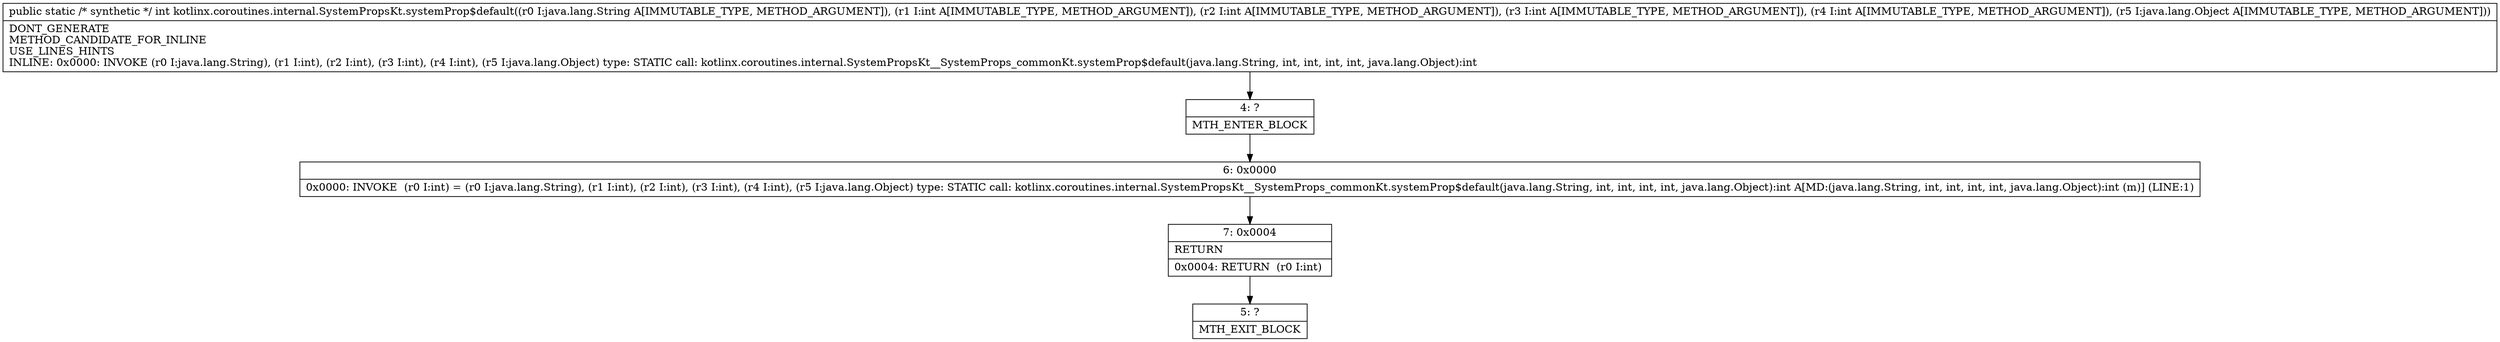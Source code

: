 digraph "CFG forkotlinx.coroutines.internal.SystemPropsKt.systemProp$default(Ljava\/lang\/String;IIIILjava\/lang\/Object;)I" {
Node_4 [shape=record,label="{4\:\ ?|MTH_ENTER_BLOCK\l}"];
Node_6 [shape=record,label="{6\:\ 0x0000|0x0000: INVOKE  (r0 I:int) = (r0 I:java.lang.String), (r1 I:int), (r2 I:int), (r3 I:int), (r4 I:int), (r5 I:java.lang.Object) type: STATIC call: kotlinx.coroutines.internal.SystemPropsKt__SystemProps_commonKt.systemProp$default(java.lang.String, int, int, int, int, java.lang.Object):int A[MD:(java.lang.String, int, int, int, int, java.lang.Object):int (m)] (LINE:1)\l}"];
Node_7 [shape=record,label="{7\:\ 0x0004|RETURN\l|0x0004: RETURN  (r0 I:int) \l}"];
Node_5 [shape=record,label="{5\:\ ?|MTH_EXIT_BLOCK\l}"];
MethodNode[shape=record,label="{public static \/* synthetic *\/ int kotlinx.coroutines.internal.SystemPropsKt.systemProp$default((r0 I:java.lang.String A[IMMUTABLE_TYPE, METHOD_ARGUMENT]), (r1 I:int A[IMMUTABLE_TYPE, METHOD_ARGUMENT]), (r2 I:int A[IMMUTABLE_TYPE, METHOD_ARGUMENT]), (r3 I:int A[IMMUTABLE_TYPE, METHOD_ARGUMENT]), (r4 I:int A[IMMUTABLE_TYPE, METHOD_ARGUMENT]), (r5 I:java.lang.Object A[IMMUTABLE_TYPE, METHOD_ARGUMENT]))  | DONT_GENERATE\lMETHOD_CANDIDATE_FOR_INLINE\lUSE_LINES_HINTS\lINLINE: 0x0000: INVOKE  (r0 I:java.lang.String), (r1 I:int), (r2 I:int), (r3 I:int), (r4 I:int), (r5 I:java.lang.Object) type: STATIC call: kotlinx.coroutines.internal.SystemPropsKt__SystemProps_commonKt.systemProp$default(java.lang.String, int, int, int, int, java.lang.Object):int\l}"];
MethodNode -> Node_4;Node_4 -> Node_6;
Node_6 -> Node_7;
Node_7 -> Node_5;
}

